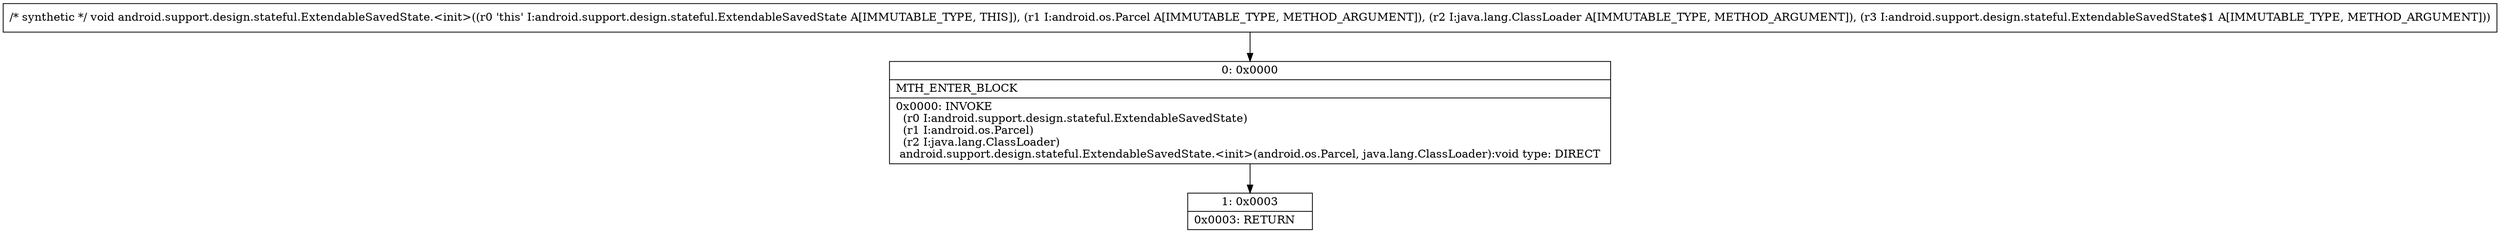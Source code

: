 digraph "CFG forandroid.support.design.stateful.ExtendableSavedState.\<init\>(Landroid\/os\/Parcel;Ljava\/lang\/ClassLoader;Landroid\/support\/design\/stateful\/ExtendableSavedState$1;)V" {
Node_0 [shape=record,label="{0\:\ 0x0000|MTH_ENTER_BLOCK\l|0x0000: INVOKE  \l  (r0 I:android.support.design.stateful.ExtendableSavedState)\l  (r1 I:android.os.Parcel)\l  (r2 I:java.lang.ClassLoader)\l android.support.design.stateful.ExtendableSavedState.\<init\>(android.os.Parcel, java.lang.ClassLoader):void type: DIRECT \l}"];
Node_1 [shape=record,label="{1\:\ 0x0003|0x0003: RETURN   \l}"];
MethodNode[shape=record,label="{\/* synthetic *\/ void android.support.design.stateful.ExtendableSavedState.\<init\>((r0 'this' I:android.support.design.stateful.ExtendableSavedState A[IMMUTABLE_TYPE, THIS]), (r1 I:android.os.Parcel A[IMMUTABLE_TYPE, METHOD_ARGUMENT]), (r2 I:java.lang.ClassLoader A[IMMUTABLE_TYPE, METHOD_ARGUMENT]), (r3 I:android.support.design.stateful.ExtendableSavedState$1 A[IMMUTABLE_TYPE, METHOD_ARGUMENT])) }"];
MethodNode -> Node_0;
Node_0 -> Node_1;
}

